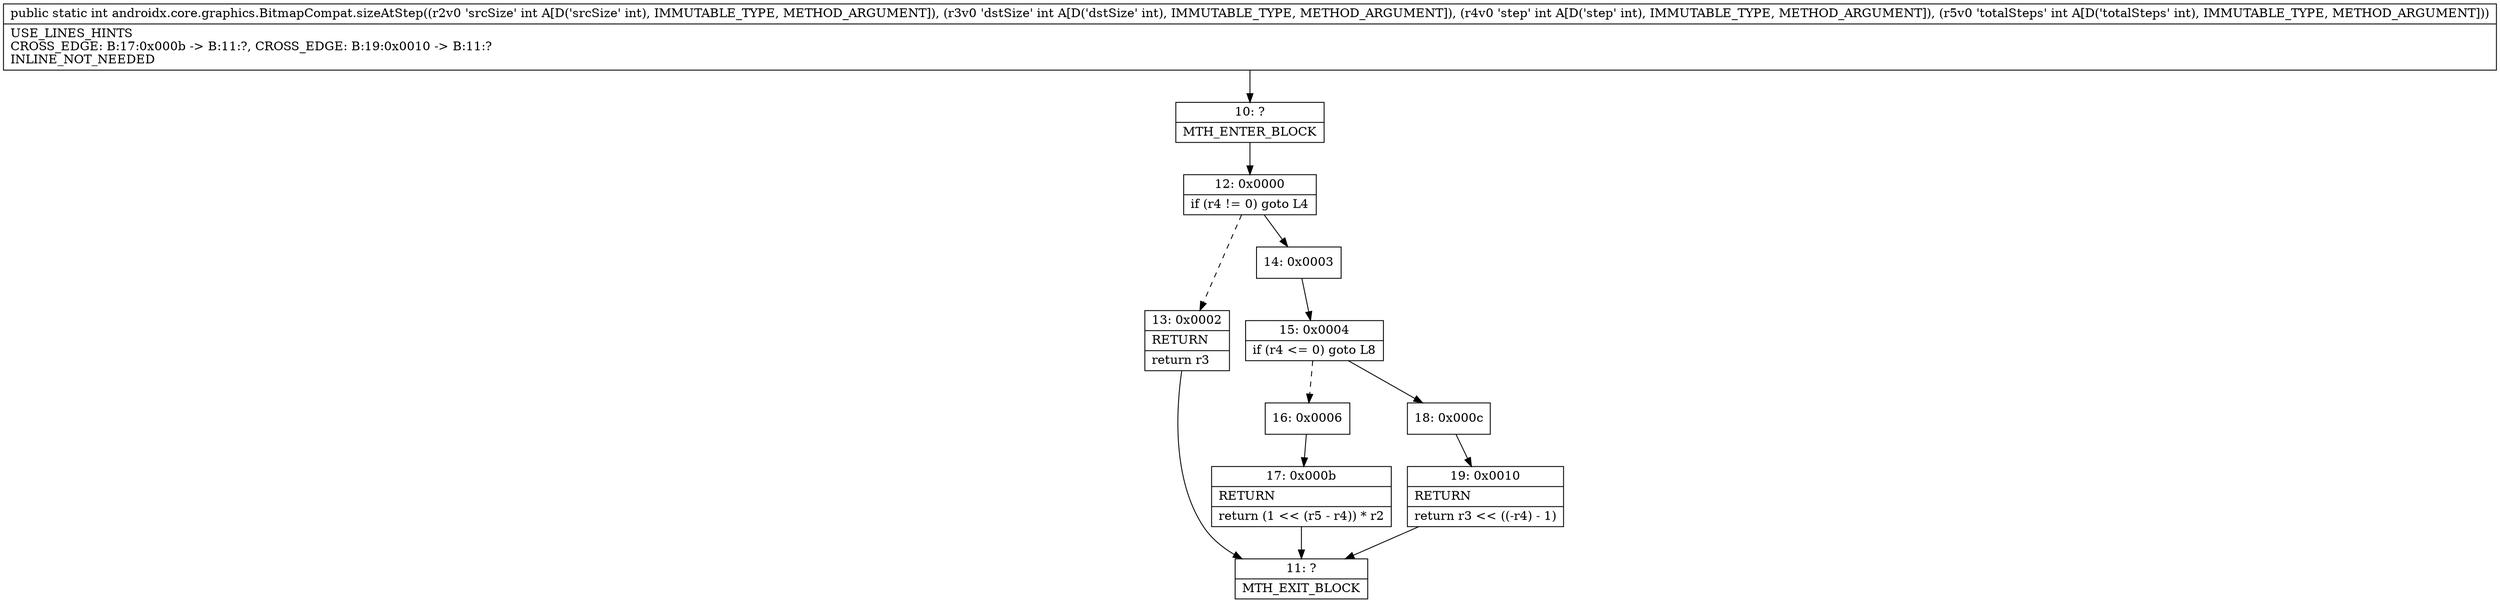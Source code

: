 digraph "CFG forandroidx.core.graphics.BitmapCompat.sizeAtStep(IIII)I" {
Node_10 [shape=record,label="{10\:\ ?|MTH_ENTER_BLOCK\l}"];
Node_12 [shape=record,label="{12\:\ 0x0000|if (r4 != 0) goto L4\l}"];
Node_13 [shape=record,label="{13\:\ 0x0002|RETURN\l|return r3\l}"];
Node_11 [shape=record,label="{11\:\ ?|MTH_EXIT_BLOCK\l}"];
Node_14 [shape=record,label="{14\:\ 0x0003}"];
Node_15 [shape=record,label="{15\:\ 0x0004|if (r4 \<= 0) goto L8\l}"];
Node_16 [shape=record,label="{16\:\ 0x0006}"];
Node_17 [shape=record,label="{17\:\ 0x000b|RETURN\l|return (1 \<\< (r5 \- r4)) * r2\l}"];
Node_18 [shape=record,label="{18\:\ 0x000c}"];
Node_19 [shape=record,label="{19\:\ 0x0010|RETURN\l|return r3 \<\< ((\-r4) \- 1)\l}"];
MethodNode[shape=record,label="{public static int androidx.core.graphics.BitmapCompat.sizeAtStep((r2v0 'srcSize' int A[D('srcSize' int), IMMUTABLE_TYPE, METHOD_ARGUMENT]), (r3v0 'dstSize' int A[D('dstSize' int), IMMUTABLE_TYPE, METHOD_ARGUMENT]), (r4v0 'step' int A[D('step' int), IMMUTABLE_TYPE, METHOD_ARGUMENT]), (r5v0 'totalSteps' int A[D('totalSteps' int), IMMUTABLE_TYPE, METHOD_ARGUMENT]))  | USE_LINES_HINTS\lCROSS_EDGE: B:17:0x000b \-\> B:11:?, CROSS_EDGE: B:19:0x0010 \-\> B:11:?\lINLINE_NOT_NEEDED\l}"];
MethodNode -> Node_10;Node_10 -> Node_12;
Node_12 -> Node_13[style=dashed];
Node_12 -> Node_14;
Node_13 -> Node_11;
Node_14 -> Node_15;
Node_15 -> Node_16[style=dashed];
Node_15 -> Node_18;
Node_16 -> Node_17;
Node_17 -> Node_11;
Node_18 -> Node_19;
Node_19 -> Node_11;
}

